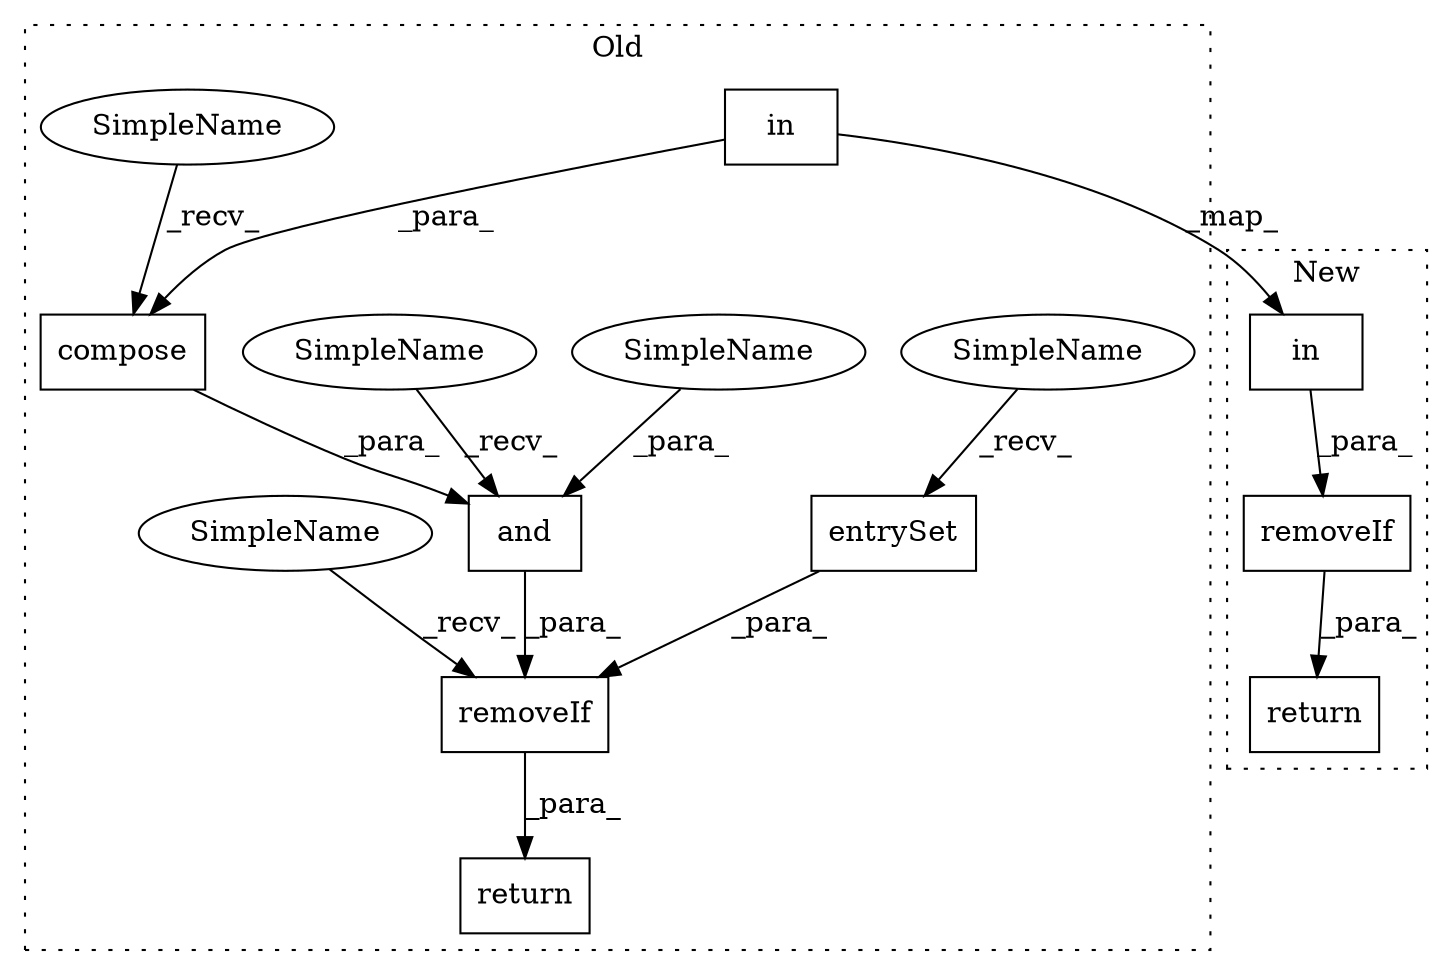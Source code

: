 digraph G {
subgraph cluster0 {
1 [label="in" a="32" s="95915,95928" l="3,1" shape="box"];
3 [label="compose" a="32" s="95896,95954" l="8,1" shape="box"];
4 [label="and" a="32" s="95857,95955" l="17,1" shape="box"];
5 [label="SimpleName" a="42" s="95874" l="9" shape="ellipse"];
6 [label="return" a="41" s="95784" l="7" shape="box"];
7 [label="entrySet" a="32" s="95821" l="10" shape="box"];
8 [label="SimpleName" a="42" s="95810" l="10" shape="ellipse"];
11 [label="removeIf" a="32" s="95801,95956" l="9,1" shape="box"];
12 [label="SimpleName" a="42" s="95885" l="10" shape="ellipse"];
13 [label="SimpleName" a="42" s="95833" l="10" shape="ellipse"];
14 [label="SimpleName" a="42" s="95791" l="9" shape="ellipse"];
label = "Old";
style="dotted";
}
subgraph cluster1 {
2 [label="in" a="32" s="96027,96040" l="3,1" shape="box"];
9 [label="return" a="41" s="96000" l="7" shape="box"];
10 [label="removeIf" a="32" s="96007,96041" l="9,1" shape="box"];
label = "New";
style="dotted";
}
1 -> 2 [label="_map_"];
1 -> 3 [label="_para_"];
2 -> 10 [label="_para_"];
3 -> 4 [label="_para_"];
4 -> 11 [label="_para_"];
5 -> 4 [label="_para_"];
7 -> 11 [label="_para_"];
8 -> 7 [label="_recv_"];
10 -> 9 [label="_para_"];
11 -> 6 [label="_para_"];
12 -> 3 [label="_recv_"];
13 -> 4 [label="_recv_"];
14 -> 11 [label="_recv_"];
}